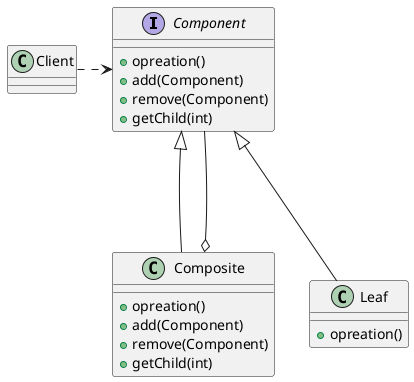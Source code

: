 @startuml

interface Component{
    + opreation()
    + add(Component)
    + remove(Component)
    + getChild(int)
}

class Composite{
    + opreation()
    + add(Component)
    + remove(Component)
    + getChild(int)
}

class Leaf{
    + opreation()
}

Component <|--- Composite
Component ---o Composite
Component <|--- Leaf

Client .right..> Component

@enduml
